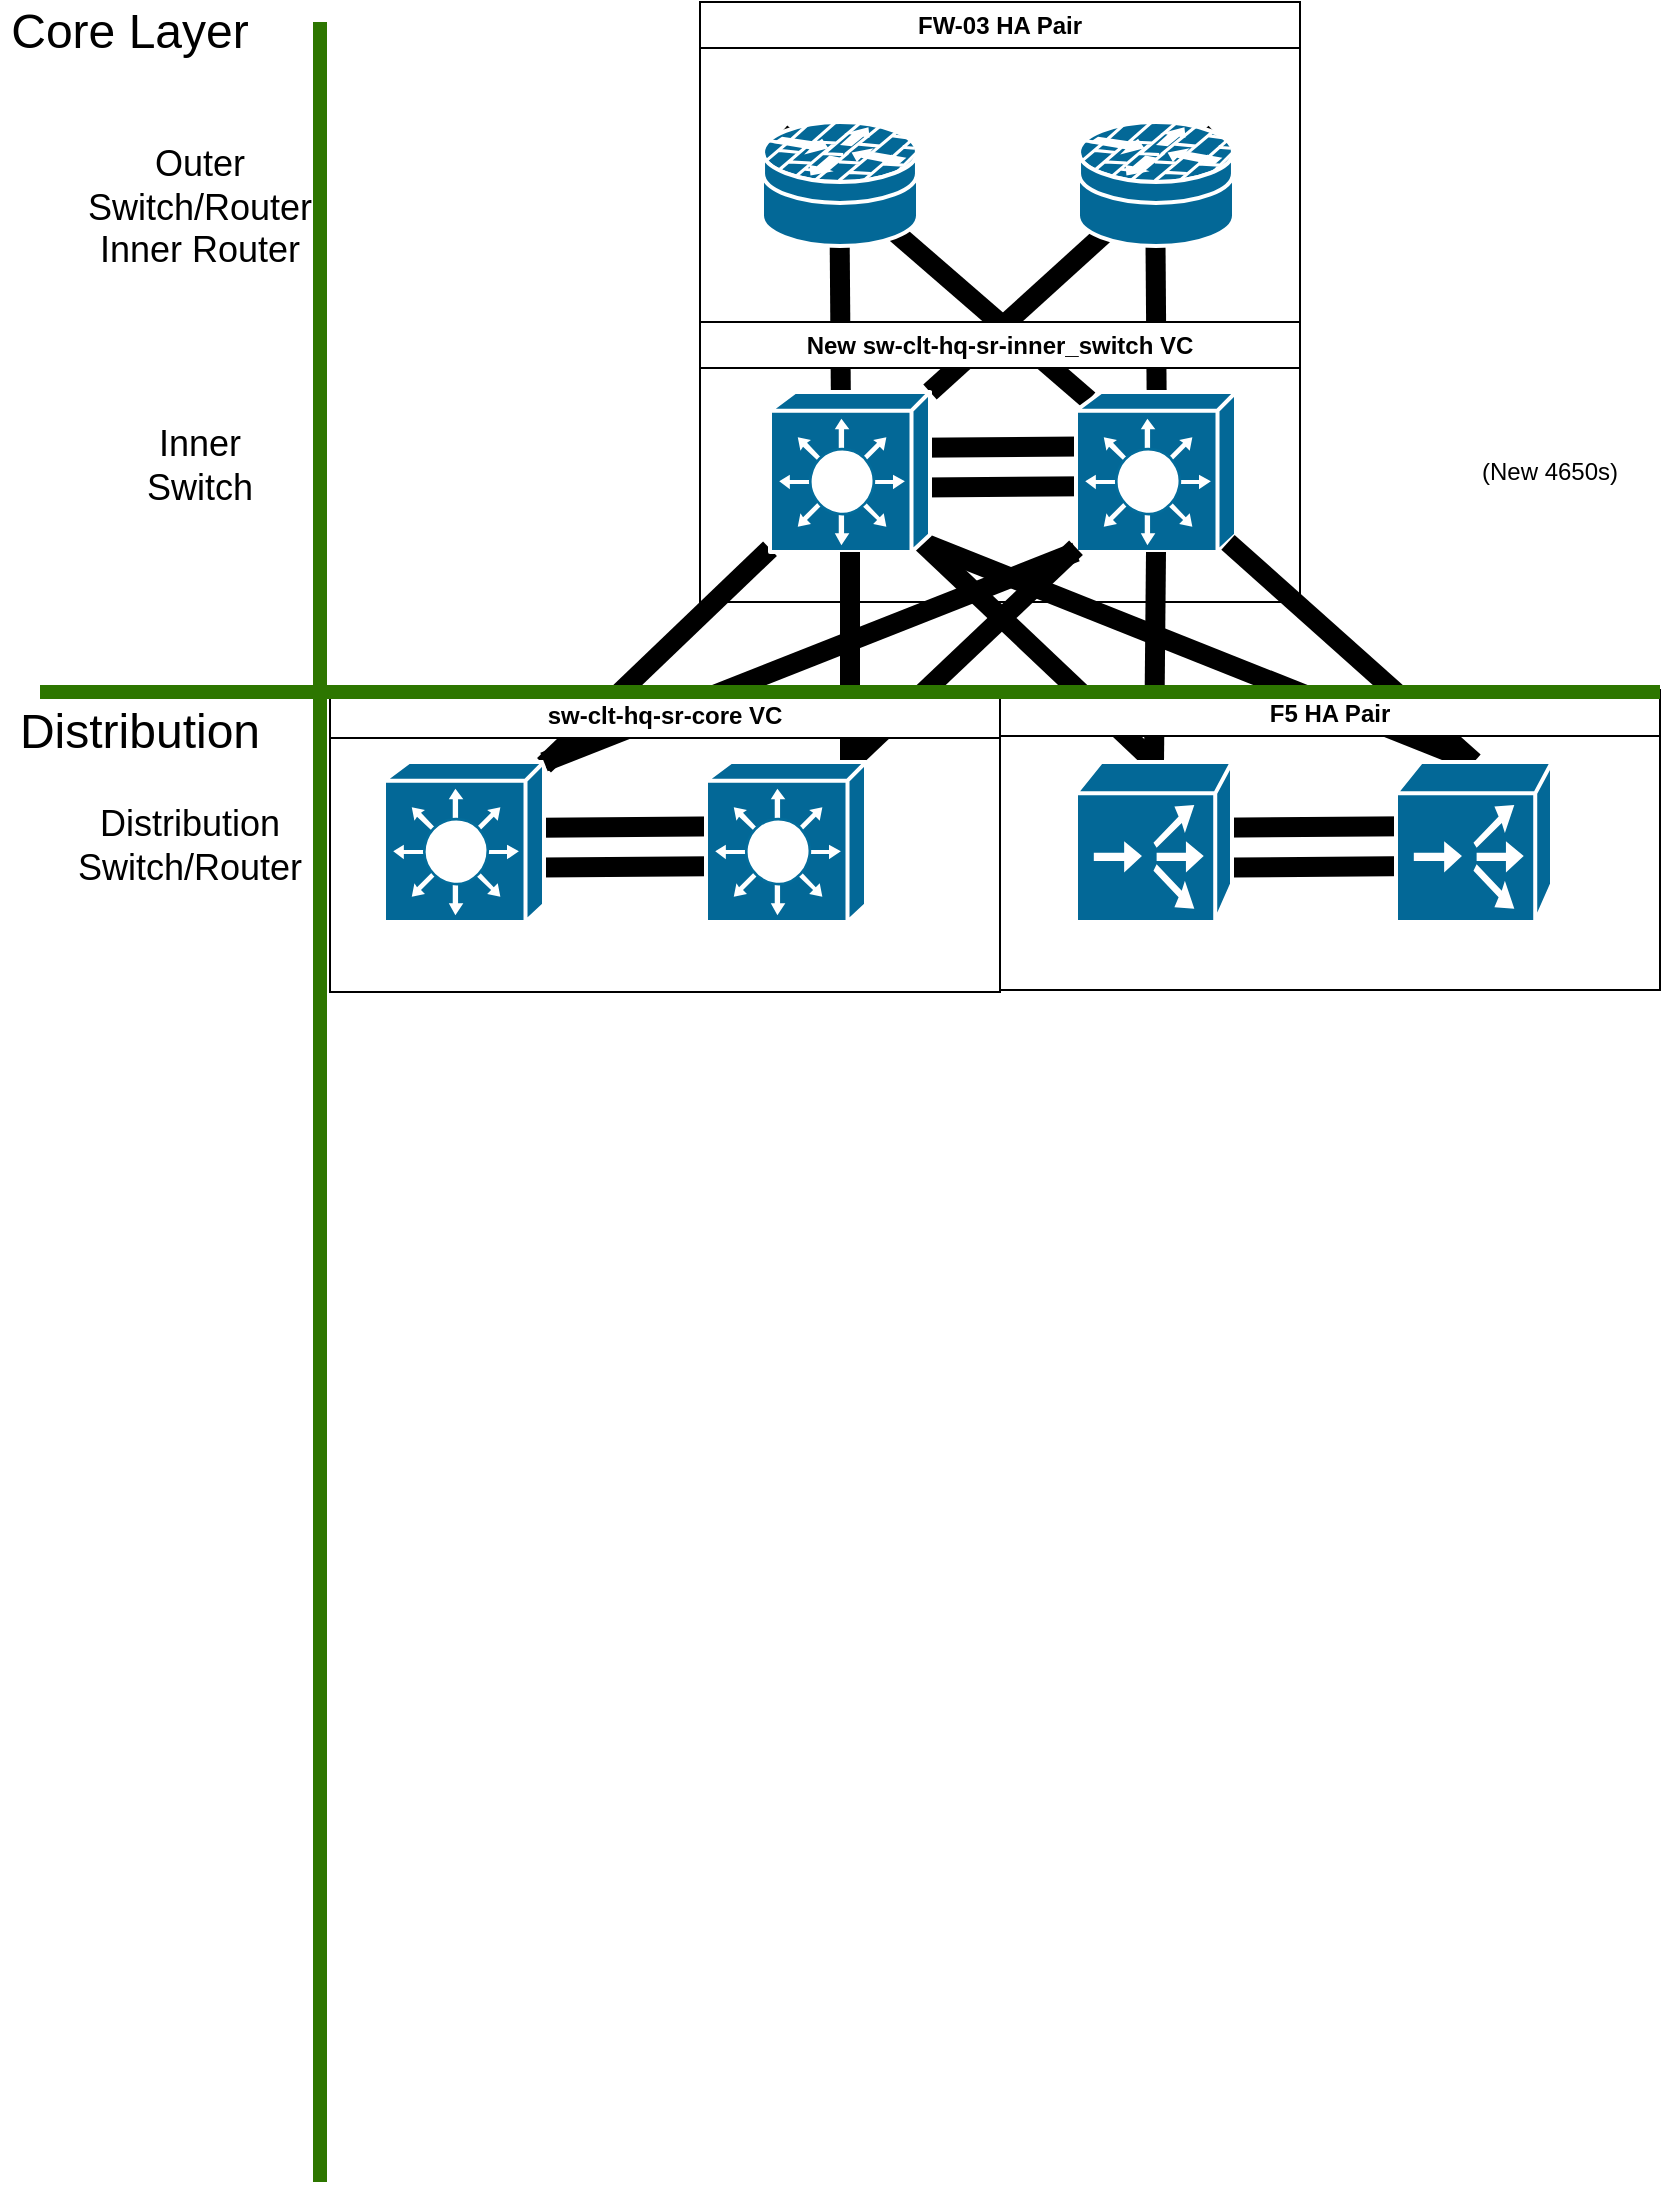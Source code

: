 <mxfile version="28.0.5" pages="2">
  <diagram name="IS_Solution" id="QQDNLn78gGAncxl4rF0j">
    <mxGraphModel dx="1412" dy="737" grid="1" gridSize="10" guides="1" tooltips="1" connect="1" arrows="1" fold="1" page="1" pageScale="1" pageWidth="850" pageHeight="1100" math="0" shadow="0">
      <root>
        <mxCell id="0" />
        <mxCell id="1" parent="0" />
        <mxCell id="4ue2BC80ouedhr11Rr5F-49" value="" style="endArrow=none;html=1;rounded=0;entryX=0.5;entryY=0;entryDx=0;entryDy=0;entryPerimeter=0;strokeWidth=10;exitX=0.95;exitY=0.94;exitDx=0;exitDy=0;exitPerimeter=0;" edge="1" parent="1" source="4ue2BC80ouedhr11Rr5F-7" target="4ue2BC80ouedhr11Rr5F-44">
          <mxGeometry width="50" height="50" relative="1" as="geometry">
            <mxPoint x="450" y="230" as="sourcePoint" />
            <mxPoint x="590" y="406" as="targetPoint" />
          </mxGeometry>
        </mxCell>
        <mxCell id="4ue2BC80ouedhr11Rr5F-48" value="" style="endArrow=none;html=1;rounded=0;exitX=0.95;exitY=0.94;exitDx=0;exitDy=0;exitPerimeter=0;entryX=0.5;entryY=0;entryDx=0;entryDy=0;entryPerimeter=0;strokeWidth=10;" edge="1" parent="1" source="4ue2BC80ouedhr11Rr5F-7" target="4ue2BC80ouedhr11Rr5F-42">
          <mxGeometry width="50" height="50" relative="1" as="geometry">
            <mxPoint x="440" y="264" as="sourcePoint" />
            <mxPoint x="594" y="397" as="targetPoint" />
          </mxGeometry>
        </mxCell>
        <mxCell id="4ue2BC80ouedhr11Rr5F-36" value="" style="group;rotation=90;" vertex="1" connectable="0" parent="1">
          <mxGeometry x="300" y="350" width="21" height="144" as="geometry" />
        </mxCell>
        <mxCell id="4ue2BC80ouedhr11Rr5F-37" value="" style="endArrow=none;html=1;rounded=0;exitX=0.12;exitY=0.09;exitDx=0;exitDy=0;exitPerimeter=0;entryX=0.08;entryY=0.05;entryDx=0;entryDy=0;entryPerimeter=0;strokeWidth=10;" edge="1" parent="4ue2BC80ouedhr11Rr5F-36">
          <mxGeometry width="50" height="50" relative="1" as="geometry">
            <mxPoint x="72" y="82" as="sourcePoint" />
            <mxPoint x="-61" y="83" as="targetPoint" />
          </mxGeometry>
        </mxCell>
        <mxCell id="4ue2BC80ouedhr11Rr5F-38" value="" style="endArrow=none;html=1;rounded=0;exitX=0.12;exitY=0.09;exitDx=0;exitDy=0;exitPerimeter=0;entryX=0.08;entryY=0.05;entryDx=0;entryDy=0;entryPerimeter=0;strokeWidth=10;" edge="1" parent="4ue2BC80ouedhr11Rr5F-36">
          <mxGeometry width="50" height="50" relative="1" as="geometry">
            <mxPoint x="83" y="62" as="sourcePoint" />
            <mxPoint x="-50" y="63" as="targetPoint" />
          </mxGeometry>
        </mxCell>
        <mxCell id="4ue2BC80ouedhr11Rr5F-27" value="" style="endArrow=none;html=1;rounded=0;strokeWidth=10;" edge="1" parent="1" source="4ue2BC80ouedhr11Rr5F-7" target="4ue2BC80ouedhr11Rr5F-33">
          <mxGeometry width="50" height="50" relative="1" as="geometry">
            <mxPoint x="419.5" y="250" as="sourcePoint" />
            <mxPoint x="230" y="380" as="targetPoint" />
          </mxGeometry>
        </mxCell>
        <mxCell id="4ue2BC80ouedhr11Rr5F-25" value="" style="group;rotation=90;" vertex="1" connectable="0" parent="1">
          <mxGeometry x="490" y="160" width="21" height="144" as="geometry" />
        </mxCell>
        <mxCell id="4ue2BC80ouedhr11Rr5F-23" value="" style="endArrow=none;html=1;rounded=0;exitX=0.12;exitY=0.09;exitDx=0;exitDy=0;exitPerimeter=0;entryX=0.08;entryY=0.05;entryDx=0;entryDy=0;entryPerimeter=0;strokeWidth=10;" edge="1" parent="4ue2BC80ouedhr11Rr5F-25">
          <mxGeometry width="50" height="50" relative="1" as="geometry">
            <mxPoint x="72" y="82" as="sourcePoint" />
            <mxPoint x="-61" y="83" as="targetPoint" />
          </mxGeometry>
        </mxCell>
        <mxCell id="4ue2BC80ouedhr11Rr5F-24" value="" style="endArrow=none;html=1;rounded=0;exitX=0.12;exitY=0.09;exitDx=0;exitDy=0;exitPerimeter=0;entryX=0.08;entryY=0.05;entryDx=0;entryDy=0;entryPerimeter=0;strokeWidth=10;" edge="1" parent="4ue2BC80ouedhr11Rr5F-25">
          <mxGeometry width="50" height="50" relative="1" as="geometry">
            <mxPoint x="83" y="62" as="sourcePoint" />
            <mxPoint x="-50" y="63" as="targetPoint" />
          </mxGeometry>
        </mxCell>
        <mxCell id="4ue2BC80ouedhr11Rr5F-19" value="" style="endArrow=none;html=1;rounded=0;exitX=0.12;exitY=0.09;exitDx=0;exitDy=0;exitPerimeter=0;entryX=0.08;entryY=0.05;entryDx=0;entryDy=0;entryPerimeter=0;strokeWidth=10;" edge="1" parent="1" source="4ue2BC80ouedhr11Rr5F-1" target="4ue2BC80ouedhr11Rr5F-16">
          <mxGeometry width="50" height="50" relative="1" as="geometry">
            <mxPoint x="673" y="140" as="sourcePoint" />
            <mxPoint x="530" y="269" as="targetPoint" />
          </mxGeometry>
        </mxCell>
        <mxCell id="4ue2BC80ouedhr11Rr5F-12" value="" style="endArrow=none;html=1;rounded=0;exitX=0.88;exitY=0.09;exitDx=0;exitDy=0;exitPerimeter=0;entryX=1;entryY=0;entryDx=0;entryDy=0;entryPerimeter=0;strokeWidth=10;" edge="1" parent="1" source="4ue2BC80ouedhr11Rr5F-11" target="4ue2BC80ouedhr11Rr5F-7">
          <mxGeometry width="50" height="50" relative="1" as="geometry">
            <mxPoint x="600" y="180" as="sourcePoint" />
            <mxPoint x="704" y="309" as="targetPoint" />
          </mxGeometry>
        </mxCell>
        <mxCell id="4ue2BC80ouedhr11Rr5F-2" value="" style="endArrow=none;html=1;rounded=0;strokeWidth=7;fillColor=#60a917;strokeColor=#2D7600;" edge="1" parent="1">
          <mxGeometry width="50" height="50" relative="1" as="geometry">
            <mxPoint x="160" y="1090" as="sourcePoint" />
            <mxPoint x="160" y="10" as="targetPoint" />
          </mxGeometry>
        </mxCell>
        <mxCell id="4ue2BC80ouedhr11Rr5F-5" value="&lt;font style=&quot;font-size: 24px;&quot;&gt;Core Layer&lt;/font&gt;" style="text;html=1;align=center;verticalAlign=middle;whiteSpace=wrap;rounded=0;" vertex="1" parent="1">
          <mxGeometry width="130" height="30" as="geometry" />
        </mxCell>
        <mxCell id="4ue2BC80ouedhr11Rr5F-6" value="&lt;font style=&quot;font-size: 24px;&quot;&gt;Distribution&lt;/font&gt;" style="text;html=1;align=center;verticalAlign=middle;whiteSpace=wrap;rounded=0;" vertex="1" parent="1">
          <mxGeometry y="350" width="140" height="30" as="geometry" />
        </mxCell>
        <mxCell id="4ue2BC80ouedhr11Rr5F-8" value="Inner Switch" style="text;html=1;align=center;verticalAlign=middle;whiteSpace=wrap;rounded=0;fontSize=18;" vertex="1" parent="1">
          <mxGeometry x="55" y="195.5" width="90" height="73" as="geometry" />
        </mxCell>
        <mxCell id="4ue2BC80ouedhr11Rr5F-13" value="FW-03 HA Pair" style="swimlane;whiteSpace=wrap;html=1;" vertex="1" parent="1">
          <mxGeometry x="350" width="300" height="160" as="geometry" />
        </mxCell>
        <mxCell id="4ue2BC80ouedhr11Rr5F-17" value="" style="endArrow=none;html=1;rounded=0;exitX=0.12;exitY=0.09;exitDx=0;exitDy=0;exitPerimeter=0;entryX=0.08;entryY=0.05;entryDx=0;entryDy=0;entryPerimeter=0;strokeWidth=10;" edge="1" parent="4ue2BC80ouedhr11Rr5F-13">
          <mxGeometry width="50" height="50" relative="1" as="geometry">
            <mxPoint x="69.5" y="74" as="sourcePoint" />
            <mxPoint x="70.5" y="207" as="targetPoint" />
          </mxGeometry>
        </mxCell>
        <mxCell id="4ue2BC80ouedhr11Rr5F-22" value="" style="endArrow=none;html=1;rounded=0;exitX=0.12;exitY=0.09;exitDx=0;exitDy=0;exitPerimeter=0;entryX=0.08;entryY=0.05;entryDx=0;entryDy=0;entryPerimeter=0;strokeWidth=10;" edge="1" parent="4ue2BC80ouedhr11Rr5F-13">
          <mxGeometry width="50" height="50" relative="1" as="geometry">
            <mxPoint x="227.5" y="87" as="sourcePoint" />
            <mxPoint x="228.5" y="220" as="targetPoint" />
          </mxGeometry>
        </mxCell>
        <mxCell id="4ue2BC80ouedhr11Rr5F-14" value="Outer&lt;div&gt;Switch/Router&lt;/div&gt;&lt;div&gt;Inner Router&lt;/div&gt;" style="text;html=1;align=center;verticalAlign=middle;whiteSpace=wrap;rounded=0;fontSize=18;" vertex="1" parent="1">
          <mxGeometry x="30" y="66" width="140" height="74" as="geometry" />
        </mxCell>
        <mxCell id="4ue2BC80ouedhr11Rr5F-15" value="(New 4650s)" style="text;html=1;align=center;verticalAlign=middle;whiteSpace=wrap;rounded=0;" vertex="1" parent="1">
          <mxGeometry x="730" y="220" width="90" height="30" as="geometry" />
        </mxCell>
        <mxCell id="4ue2BC80ouedhr11Rr5F-11" value="" style="shape=mxgraph.cisco.security.router_firewall;sketch=0;html=1;pointerEvents=1;dashed=0;fillColor=#036897;strokeColor=#ffffff;strokeWidth=2;verticalLabelPosition=bottom;verticalAlign=top;align=center;outlineConnect=0;" vertex="1" parent="1">
          <mxGeometry x="539" y="60" width="78" height="62" as="geometry" />
        </mxCell>
        <mxCell id="4ue2BC80ouedhr11Rr5F-26" value="New sw-clt-hq-sr-inner_switch VC" style="swimlane;whiteSpace=wrap;html=1;" vertex="1" parent="1">
          <mxGeometry x="350" y="160" width="300" height="140" as="geometry" />
        </mxCell>
        <mxCell id="4ue2BC80ouedhr11Rr5F-16" value="" style="shape=mxgraph.cisco.switches.layer_3_switch;sketch=0;html=1;pointerEvents=1;dashed=0;fillColor=#036897;strokeColor=#ffffff;strokeWidth=2;verticalLabelPosition=bottom;verticalAlign=top;align=center;outlineConnect=0;" vertex="1" parent="4ue2BC80ouedhr11Rr5F-26">
          <mxGeometry x="188" y="35" width="80" height="80" as="geometry" />
        </mxCell>
        <mxCell id="4ue2BC80ouedhr11Rr5F-1" value="" style="shape=mxgraph.cisco.security.router_firewall;sketch=0;html=1;pointerEvents=1;dashed=0;fillColor=#036897;strokeColor=#ffffff;strokeWidth=2;verticalLabelPosition=bottom;verticalAlign=top;align=center;outlineConnect=0;" vertex="1" parent="1">
          <mxGeometry x="381.0" y="60" width="78" height="62" as="geometry" />
        </mxCell>
        <mxCell id="4ue2BC80ouedhr11Rr5F-7" value="" style="shape=mxgraph.cisco.switches.layer_3_switch;sketch=0;html=1;pointerEvents=1;dashed=0;fillColor=#036897;strokeColor=#ffffff;strokeWidth=2;verticalLabelPosition=bottom;verticalAlign=top;align=center;outlineConnect=0;" vertex="1" parent="1">
          <mxGeometry x="385" y="195" width="80" height="80" as="geometry" />
        </mxCell>
        <mxCell id="4ue2BC80ouedhr11Rr5F-33" value="" style="shape=mxgraph.cisco.switches.layer_3_switch;sketch=0;html=1;pointerEvents=1;dashed=0;fillColor=#036897;strokeColor=#ffffff;strokeWidth=2;verticalLabelPosition=bottom;verticalAlign=top;align=center;outlineConnect=0;" vertex="1" parent="1">
          <mxGeometry x="192" y="380" width="80" height="80" as="geometry" />
        </mxCell>
        <mxCell id="4ue2BC80ouedhr11Rr5F-31" value="" style="endArrow=none;html=1;rounded=0;strokeWidth=10;entryX=1;entryY=0;entryDx=0;entryDy=0;entryPerimeter=0;exitX=0;exitY=1;exitDx=0;exitDy=0;exitPerimeter=0;" edge="1" parent="1" source="4ue2BC80ouedhr11Rr5F-16" target="4ue2BC80ouedhr11Rr5F-33">
          <mxGeometry width="50" height="50" relative="1" as="geometry">
            <mxPoint x="568" y="250" as="sourcePoint" />
            <mxPoint x="425" y="379" as="targetPoint" />
          </mxGeometry>
        </mxCell>
        <mxCell id="4ue2BC80ouedhr11Rr5F-29" value="" style="endArrow=none;html=1;rounded=0;strokeWidth=10;entryX=1;entryY=0;entryDx=0;entryDy=0;entryPerimeter=0;" edge="1" parent="1" source="4ue2BC80ouedhr11Rr5F-16">
          <mxGeometry width="50" height="50" relative="1" as="geometry">
            <mxPoint x="577.5" y="240" as="sourcePoint" />
            <mxPoint x="425" y="380" as="targetPoint" />
          </mxGeometry>
        </mxCell>
        <mxCell id="4ue2BC80ouedhr11Rr5F-28" value="" style="endArrow=none;html=1;rounded=0;strokeWidth=10;entryX=1;entryY=0;entryDx=0;entryDy=0;entryPerimeter=0;" edge="1" parent="1" source="4ue2BC80ouedhr11Rr5F-7">
          <mxGeometry width="50" height="50" relative="1" as="geometry">
            <mxPoint x="420" y="240" as="sourcePoint" />
            <mxPoint x="425" y="380" as="targetPoint" />
          </mxGeometry>
        </mxCell>
        <mxCell id="4ue2BC80ouedhr11Rr5F-34" value="sw-clt-hq-sr-core VC" style="swimlane;whiteSpace=wrap;html=1;" vertex="1" parent="1">
          <mxGeometry x="165" y="345" width="335" height="150" as="geometry" />
        </mxCell>
        <mxCell id="4ue2BC80ouedhr11Rr5F-35" value="" style="shape=mxgraph.cisco.switches.layer_3_switch;sketch=0;html=1;pointerEvents=1;dashed=0;fillColor=#036897;strokeColor=#ffffff;strokeWidth=2;verticalLabelPosition=bottom;verticalAlign=top;align=center;outlineConnect=0;" vertex="1" parent="4ue2BC80ouedhr11Rr5F-34">
          <mxGeometry x="188" y="35" width="80" height="80" as="geometry" />
        </mxCell>
        <mxCell id="4ue2BC80ouedhr11Rr5F-41" value="Distribution&lt;div&gt;Switch/Router&lt;/div&gt;" style="text;html=1;align=center;verticalAlign=middle;whiteSpace=wrap;rounded=0;fontSize=18;" vertex="1" parent="1">
          <mxGeometry x="25" y="397" width="140" height="50" as="geometry" />
        </mxCell>
        <mxCell id="4ue2BC80ouedhr11Rr5F-50" value="" style="endArrow=none;html=1;rounded=0;exitX=0.5;exitY=1;exitDx=0;exitDy=0;exitPerimeter=0;entryX=0.5;entryY=0;entryDx=0;entryDy=0;entryPerimeter=0;strokeWidth=10;" edge="1" parent="1" source="4ue2BC80ouedhr11Rr5F-16" target="4ue2BC80ouedhr11Rr5F-42">
          <mxGeometry width="50" height="50" relative="1" as="geometry">
            <mxPoint x="666" y="264" as="sourcePoint" />
            <mxPoint x="820" y="397" as="targetPoint" />
          </mxGeometry>
        </mxCell>
        <mxCell id="4ue2BC80ouedhr11Rr5F-51" value="" style="endArrow=none;html=1;rounded=0;exitX=0.95;exitY=0.94;exitDx=0;exitDy=0;exitPerimeter=0;entryX=0.5;entryY=0;entryDx=0;entryDy=0;entryPerimeter=0;strokeWidth=10;" edge="1" parent="1" source="4ue2BC80ouedhr11Rr5F-16" target="4ue2BC80ouedhr11Rr5F-44">
          <mxGeometry width="50" height="50" relative="1" as="geometry">
            <mxPoint x="800" y="280" as="sourcePoint" />
            <mxPoint x="800" y="395" as="targetPoint" />
          </mxGeometry>
        </mxCell>
        <mxCell id="4ue2BC80ouedhr11Rr5F-52" value="F5 HA Pair" style="swimlane;whiteSpace=wrap;html=1;" vertex="1" parent="1">
          <mxGeometry x="500" y="344" width="330" height="150" as="geometry" />
        </mxCell>
        <mxCell id="4ue2BC80ouedhr11Rr5F-3" value="" style="endArrow=none;html=1;rounded=0;strokeWidth=7;fillColor=#60a917;strokeColor=#2D7600;" edge="1" parent="4ue2BC80ouedhr11Rr5F-52">
          <mxGeometry width="50" height="50" relative="1" as="geometry">
            <mxPoint x="330" y="1" as="sourcePoint" />
            <mxPoint x="-480" y="1" as="targetPoint" />
          </mxGeometry>
        </mxCell>
        <mxCell id="4ue2BC80ouedhr11Rr5F-45" value="" style="group;rotation=90;" vertex="1" connectable="0" parent="4ue2BC80ouedhr11Rr5F-52">
          <mxGeometry x="139" y="6" width="21" height="144" as="geometry" />
        </mxCell>
        <mxCell id="4ue2BC80ouedhr11Rr5F-46" value="" style="endArrow=none;html=1;rounded=0;exitX=0.12;exitY=0.09;exitDx=0;exitDy=0;exitPerimeter=0;entryX=0.08;entryY=0.05;entryDx=0;entryDy=0;entryPerimeter=0;strokeWidth=10;" edge="1" parent="4ue2BC80ouedhr11Rr5F-45">
          <mxGeometry width="50" height="50" relative="1" as="geometry">
            <mxPoint x="72" y="82" as="sourcePoint" />
            <mxPoint x="-61" y="83" as="targetPoint" />
          </mxGeometry>
        </mxCell>
        <mxCell id="4ue2BC80ouedhr11Rr5F-47" value="" style="endArrow=none;html=1;rounded=0;exitX=0.12;exitY=0.09;exitDx=0;exitDy=0;exitPerimeter=0;entryX=0.08;entryY=0.05;entryDx=0;entryDy=0;entryPerimeter=0;strokeWidth=10;" edge="1" parent="4ue2BC80ouedhr11Rr5F-45">
          <mxGeometry width="50" height="50" relative="1" as="geometry">
            <mxPoint x="83" y="62" as="sourcePoint" />
            <mxPoint x="-50" y="63" as="targetPoint" />
          </mxGeometry>
        </mxCell>
        <mxCell id="4ue2BC80ouedhr11Rr5F-42" value="" style="shape=mxgraph.cisco.directors.localdirector;sketch=0;html=1;pointerEvents=1;dashed=0;fillColor=#036897;strokeColor=#ffffff;strokeWidth=2;verticalLabelPosition=bottom;verticalAlign=top;align=center;outlineConnect=0;" vertex="1" parent="4ue2BC80ouedhr11Rr5F-52">
          <mxGeometry x="38" y="36" width="78" height="80" as="geometry" />
        </mxCell>
        <mxCell id="4ue2BC80ouedhr11Rr5F-44" value="" style="shape=mxgraph.cisco.directors.localdirector;sketch=0;html=1;pointerEvents=1;dashed=0;fillColor=#036897;strokeColor=#ffffff;strokeWidth=2;verticalLabelPosition=bottom;verticalAlign=top;align=center;outlineConnect=0;" vertex="1" parent="4ue2BC80ouedhr11Rr5F-52">
          <mxGeometry x="198" y="36" width="78" height="80" as="geometry" />
        </mxCell>
      </root>
    </mxGraphModel>
  </diagram>
  <diagram name="Replace_Solution" id="eIDicgro9_IDHQMC9rq8">
    <mxGraphModel dx="1412" dy="737" grid="1" gridSize="10" guides="1" tooltips="1" connect="1" arrows="1" fold="1" page="1" pageScale="1" pageWidth="850" pageHeight="1100" math="0" shadow="0">
      <root>
        <mxCell id="L_OJbFoP-06sH7rR3lMy-0" />
        <mxCell id="L_OJbFoP-06sH7rR3lMy-1" parent="L_OJbFoP-06sH7rR3lMy-0" />
        <mxCell id="L_OJbFoP-06sH7rR3lMy-2" value="" style="endArrow=none;html=1;rounded=0;entryX=0.5;entryY=0;entryDx=0;entryDy=0;entryPerimeter=0;strokeWidth=10;exitX=0.95;exitY=0.94;exitDx=0;exitDy=0;exitPerimeter=0;" edge="1" parent="L_OJbFoP-06sH7rR3lMy-1" source="L_OJbFoP-06sH7rR3lMy-26" target="L_OJbFoP-06sH7rR3lMy-42">
          <mxGeometry width="50" height="50" relative="1" as="geometry">
            <mxPoint x="450" y="230" as="sourcePoint" />
            <mxPoint x="590" y="406" as="targetPoint" />
          </mxGeometry>
        </mxCell>
        <mxCell id="L_OJbFoP-06sH7rR3lMy-3" value="" style="endArrow=none;html=1;rounded=0;exitX=0.95;exitY=0.94;exitDx=0;exitDy=0;exitPerimeter=0;entryX=0.5;entryY=0;entryDx=0;entryDy=0;entryPerimeter=0;strokeWidth=10;" edge="1" parent="L_OJbFoP-06sH7rR3lMy-1" source="L_OJbFoP-06sH7rR3lMy-26" target="L_OJbFoP-06sH7rR3lMy-41">
          <mxGeometry width="50" height="50" relative="1" as="geometry">
            <mxPoint x="440" y="264" as="sourcePoint" />
            <mxPoint x="594" y="397" as="targetPoint" />
          </mxGeometry>
        </mxCell>
        <mxCell id="L_OJbFoP-06sH7rR3lMy-4" value="" style="group;rotation=90;" vertex="1" connectable="0" parent="L_OJbFoP-06sH7rR3lMy-1">
          <mxGeometry x="300" y="350" width="21" height="144" as="geometry" />
        </mxCell>
        <mxCell id="L_OJbFoP-06sH7rR3lMy-5" value="" style="endArrow=none;html=1;rounded=0;exitX=0.12;exitY=0.09;exitDx=0;exitDy=0;exitPerimeter=0;entryX=0.08;entryY=0.05;entryDx=0;entryDy=0;entryPerimeter=0;strokeWidth=10;" edge="1" parent="L_OJbFoP-06sH7rR3lMy-4">
          <mxGeometry width="50" height="50" relative="1" as="geometry">
            <mxPoint x="72" y="82" as="sourcePoint" />
            <mxPoint x="-61" y="83" as="targetPoint" />
          </mxGeometry>
        </mxCell>
        <mxCell id="L_OJbFoP-06sH7rR3lMy-6" value="" style="endArrow=none;html=1;rounded=0;exitX=0.12;exitY=0.09;exitDx=0;exitDy=0;exitPerimeter=0;entryX=0.08;entryY=0.05;entryDx=0;entryDy=0;entryPerimeter=0;strokeWidth=10;" edge="1" parent="L_OJbFoP-06sH7rR3lMy-4">
          <mxGeometry width="50" height="50" relative="1" as="geometry">
            <mxPoint x="83" y="62" as="sourcePoint" />
            <mxPoint x="-50" y="63" as="targetPoint" />
          </mxGeometry>
        </mxCell>
        <mxCell id="L_OJbFoP-06sH7rR3lMy-7" value="" style="endArrow=none;html=1;rounded=0;strokeWidth=10;" edge="1" parent="L_OJbFoP-06sH7rR3lMy-1" source="L_OJbFoP-06sH7rR3lMy-26" target="L_OJbFoP-06sH7rR3lMy-27">
          <mxGeometry width="50" height="50" relative="1" as="geometry">
            <mxPoint x="419.5" y="250" as="sourcePoint" />
            <mxPoint x="230" y="380" as="targetPoint" />
          </mxGeometry>
        </mxCell>
        <mxCell id="L_OJbFoP-06sH7rR3lMy-8" value="" style="group;rotation=90;" vertex="1" connectable="0" parent="L_OJbFoP-06sH7rR3lMy-1">
          <mxGeometry x="490" y="160" width="21" height="144" as="geometry" />
        </mxCell>
        <mxCell id="L_OJbFoP-06sH7rR3lMy-9" value="" style="endArrow=none;html=1;rounded=0;exitX=0.12;exitY=0.09;exitDx=0;exitDy=0;exitPerimeter=0;entryX=0.08;entryY=0.05;entryDx=0;entryDy=0;entryPerimeter=0;strokeWidth=10;" edge="1" parent="L_OJbFoP-06sH7rR3lMy-8">
          <mxGeometry width="50" height="50" relative="1" as="geometry">
            <mxPoint x="72" y="82" as="sourcePoint" />
            <mxPoint x="-61" y="83" as="targetPoint" />
          </mxGeometry>
        </mxCell>
        <mxCell id="L_OJbFoP-06sH7rR3lMy-10" value="" style="endArrow=none;html=1;rounded=0;exitX=0.12;exitY=0.09;exitDx=0;exitDy=0;exitPerimeter=0;entryX=0.08;entryY=0.05;entryDx=0;entryDy=0;entryPerimeter=0;strokeWidth=10;" edge="1" parent="L_OJbFoP-06sH7rR3lMy-8">
          <mxGeometry width="50" height="50" relative="1" as="geometry">
            <mxPoint x="83" y="62" as="sourcePoint" />
            <mxPoint x="-50" y="63" as="targetPoint" />
          </mxGeometry>
        </mxCell>
        <mxCell id="L_OJbFoP-06sH7rR3lMy-11" value="" style="endArrow=none;html=1;rounded=0;exitX=0.12;exitY=0.09;exitDx=0;exitDy=0;exitPerimeter=0;entryX=0.08;entryY=0.05;entryDx=0;entryDy=0;entryPerimeter=0;strokeWidth=10;" edge="1" parent="L_OJbFoP-06sH7rR3lMy-1" source="L_OJbFoP-06sH7rR3lMy-25" target="L_OJbFoP-06sH7rR3lMy-24">
          <mxGeometry width="50" height="50" relative="1" as="geometry">
            <mxPoint x="673" y="140" as="sourcePoint" />
            <mxPoint x="530" y="269" as="targetPoint" />
          </mxGeometry>
        </mxCell>
        <mxCell id="L_OJbFoP-06sH7rR3lMy-12" value="" style="endArrow=none;html=1;rounded=0;exitX=0.88;exitY=0.09;exitDx=0;exitDy=0;exitPerimeter=0;entryX=1;entryY=0;entryDx=0;entryDy=0;entryPerimeter=0;strokeWidth=10;" edge="1" parent="L_OJbFoP-06sH7rR3lMy-1" source="L_OJbFoP-06sH7rR3lMy-22" target="L_OJbFoP-06sH7rR3lMy-26">
          <mxGeometry width="50" height="50" relative="1" as="geometry">
            <mxPoint x="600" y="180" as="sourcePoint" />
            <mxPoint x="704" y="309" as="targetPoint" />
          </mxGeometry>
        </mxCell>
        <mxCell id="L_OJbFoP-06sH7rR3lMy-13" value="" style="endArrow=none;html=1;rounded=0;strokeWidth=7;fillColor=#60a917;strokeColor=#2D7600;" edge="1" parent="L_OJbFoP-06sH7rR3lMy-1">
          <mxGeometry width="50" height="50" relative="1" as="geometry">
            <mxPoint x="160" y="1090" as="sourcePoint" />
            <mxPoint x="160" y="10" as="targetPoint" />
          </mxGeometry>
        </mxCell>
        <mxCell id="L_OJbFoP-06sH7rR3lMy-14" value="&lt;font style=&quot;font-size: 24px;&quot;&gt;Core Layer&lt;/font&gt;" style="text;html=1;align=center;verticalAlign=middle;whiteSpace=wrap;rounded=0;" vertex="1" parent="L_OJbFoP-06sH7rR3lMy-1">
          <mxGeometry width="130" height="30" as="geometry" />
        </mxCell>
        <mxCell id="L_OJbFoP-06sH7rR3lMy-15" value="&lt;font style=&quot;font-size: 24px;&quot;&gt;Distribution&lt;/font&gt;" style="text;html=1;align=center;verticalAlign=middle;whiteSpace=wrap;rounded=0;" vertex="1" parent="L_OJbFoP-06sH7rR3lMy-1">
          <mxGeometry y="350" width="140" height="30" as="geometry" />
        </mxCell>
        <mxCell id="L_OJbFoP-06sH7rR3lMy-16" value="Inner Switch" style="text;html=1;align=center;verticalAlign=middle;whiteSpace=wrap;rounded=0;fontSize=18;" vertex="1" parent="L_OJbFoP-06sH7rR3lMy-1">
          <mxGeometry x="55" y="195.5" width="90" height="73" as="geometry" />
        </mxCell>
        <mxCell id="L_OJbFoP-06sH7rR3lMy-17" value="FW-03 HA Pair" style="swimlane;whiteSpace=wrap;html=1;" vertex="1" parent="L_OJbFoP-06sH7rR3lMy-1">
          <mxGeometry x="350" width="300" height="160" as="geometry" />
        </mxCell>
        <mxCell id="L_OJbFoP-06sH7rR3lMy-18" value="" style="endArrow=none;html=1;rounded=0;exitX=0.12;exitY=0.09;exitDx=0;exitDy=0;exitPerimeter=0;entryX=0.08;entryY=0.05;entryDx=0;entryDy=0;entryPerimeter=0;strokeWidth=10;" edge="1" parent="L_OJbFoP-06sH7rR3lMy-17">
          <mxGeometry width="50" height="50" relative="1" as="geometry">
            <mxPoint x="69.5" y="74" as="sourcePoint" />
            <mxPoint x="70.5" y="207" as="targetPoint" />
          </mxGeometry>
        </mxCell>
        <mxCell id="L_OJbFoP-06sH7rR3lMy-19" value="" style="endArrow=none;html=1;rounded=0;exitX=0.12;exitY=0.09;exitDx=0;exitDy=0;exitPerimeter=0;entryX=0.08;entryY=0.05;entryDx=0;entryDy=0;entryPerimeter=0;strokeWidth=10;" edge="1" parent="L_OJbFoP-06sH7rR3lMy-17">
          <mxGeometry width="50" height="50" relative="1" as="geometry">
            <mxPoint x="227.5" y="87" as="sourcePoint" />
            <mxPoint x="228.5" y="220" as="targetPoint" />
          </mxGeometry>
        </mxCell>
        <mxCell id="L_OJbFoP-06sH7rR3lMy-20" value="Outer&lt;div&gt;Switch/Router&lt;/div&gt;&lt;div&gt;Inner Router&lt;/div&gt;" style="text;html=1;align=center;verticalAlign=middle;whiteSpace=wrap;rounded=0;fontSize=18;" vertex="1" parent="L_OJbFoP-06sH7rR3lMy-1">
          <mxGeometry x="30" y="66" width="140" height="74" as="geometry" />
        </mxCell>
        <mxCell id="L_OJbFoP-06sH7rR3lMy-21" value="(New 4650s)" style="text;html=1;align=center;verticalAlign=middle;whiteSpace=wrap;rounded=0;" vertex="1" parent="L_OJbFoP-06sH7rR3lMy-1">
          <mxGeometry x="730" y="220" width="90" height="30" as="geometry" />
        </mxCell>
        <mxCell id="L_OJbFoP-06sH7rR3lMy-22" value="" style="shape=mxgraph.cisco.security.router_firewall;sketch=0;html=1;pointerEvents=1;dashed=0;fillColor=#036897;strokeColor=#ffffff;strokeWidth=2;verticalLabelPosition=bottom;verticalAlign=top;align=center;outlineConnect=0;" vertex="1" parent="L_OJbFoP-06sH7rR3lMy-1">
          <mxGeometry x="539" y="60" width="78" height="62" as="geometry" />
        </mxCell>
        <mxCell id="L_OJbFoP-06sH7rR3lMy-23" value="New sw-clt-hq-sr-inner_switch VC" style="swimlane;whiteSpace=wrap;html=1;" vertex="1" parent="L_OJbFoP-06sH7rR3lMy-1">
          <mxGeometry x="350" y="160" width="300" height="140" as="geometry" />
        </mxCell>
        <mxCell id="L_OJbFoP-06sH7rR3lMy-24" value="" style="shape=mxgraph.cisco.switches.layer_3_switch;sketch=0;html=1;pointerEvents=1;dashed=0;fillColor=#036897;strokeColor=#ffffff;strokeWidth=2;verticalLabelPosition=bottom;verticalAlign=top;align=center;outlineConnect=0;" vertex="1" parent="L_OJbFoP-06sH7rR3lMy-23">
          <mxGeometry x="188" y="35" width="80" height="80" as="geometry" />
        </mxCell>
        <mxCell id="L_OJbFoP-06sH7rR3lMy-25" value="" style="shape=mxgraph.cisco.security.router_firewall;sketch=0;html=1;pointerEvents=1;dashed=0;fillColor=#036897;strokeColor=#ffffff;strokeWidth=2;verticalLabelPosition=bottom;verticalAlign=top;align=center;outlineConnect=0;" vertex="1" parent="L_OJbFoP-06sH7rR3lMy-1">
          <mxGeometry x="381.0" y="60" width="78" height="62" as="geometry" />
        </mxCell>
        <mxCell id="L_OJbFoP-06sH7rR3lMy-26" value="" style="shape=mxgraph.cisco.switches.layer_3_switch;sketch=0;html=1;pointerEvents=1;dashed=0;fillColor=#036897;strokeColor=#ffffff;strokeWidth=2;verticalLabelPosition=bottom;verticalAlign=top;align=center;outlineConnect=0;" vertex="1" parent="L_OJbFoP-06sH7rR3lMy-1">
          <mxGeometry x="385" y="195" width="80" height="80" as="geometry" />
        </mxCell>
        <mxCell id="L_OJbFoP-06sH7rR3lMy-27" value="" style="shape=mxgraph.cisco.switches.layer_3_switch;sketch=0;html=1;pointerEvents=1;dashed=0;fillColor=#036897;strokeColor=#ffffff;strokeWidth=2;verticalLabelPosition=bottom;verticalAlign=top;align=center;outlineConnect=0;" vertex="1" parent="L_OJbFoP-06sH7rR3lMy-1">
          <mxGeometry x="192" y="380" width="80" height="80" as="geometry" />
        </mxCell>
        <mxCell id="L_OJbFoP-06sH7rR3lMy-28" value="" style="endArrow=none;html=1;rounded=0;strokeWidth=10;entryX=1;entryY=0;entryDx=0;entryDy=0;entryPerimeter=0;exitX=0;exitY=1;exitDx=0;exitDy=0;exitPerimeter=0;" edge="1" parent="L_OJbFoP-06sH7rR3lMy-1" source="L_OJbFoP-06sH7rR3lMy-24" target="L_OJbFoP-06sH7rR3lMy-27">
          <mxGeometry width="50" height="50" relative="1" as="geometry">
            <mxPoint x="568" y="250" as="sourcePoint" />
            <mxPoint x="425" y="379" as="targetPoint" />
          </mxGeometry>
        </mxCell>
        <mxCell id="L_OJbFoP-06sH7rR3lMy-29" value="" style="endArrow=none;html=1;rounded=0;strokeWidth=10;entryX=1;entryY=0;entryDx=0;entryDy=0;entryPerimeter=0;" edge="1" parent="L_OJbFoP-06sH7rR3lMy-1" source="L_OJbFoP-06sH7rR3lMy-24">
          <mxGeometry width="50" height="50" relative="1" as="geometry">
            <mxPoint x="577.5" y="240" as="sourcePoint" />
            <mxPoint x="425" y="380" as="targetPoint" />
          </mxGeometry>
        </mxCell>
        <mxCell id="L_OJbFoP-06sH7rR3lMy-30" value="" style="endArrow=none;html=1;rounded=0;strokeWidth=10;entryX=1;entryY=0;entryDx=0;entryDy=0;entryPerimeter=0;" edge="1" parent="L_OJbFoP-06sH7rR3lMy-1" source="L_OJbFoP-06sH7rR3lMy-26">
          <mxGeometry width="50" height="50" relative="1" as="geometry">
            <mxPoint x="420" y="240" as="sourcePoint" />
            <mxPoint x="425" y="380" as="targetPoint" />
          </mxGeometry>
        </mxCell>
        <mxCell id="L_OJbFoP-06sH7rR3lMy-31" value="sw-clt-hq-sr-core VC" style="swimlane;whiteSpace=wrap;html=1;" vertex="1" parent="L_OJbFoP-06sH7rR3lMy-1">
          <mxGeometry x="165" y="345" width="335" height="150" as="geometry" />
        </mxCell>
        <mxCell id="L_OJbFoP-06sH7rR3lMy-32" value="" style="shape=mxgraph.cisco.switches.layer_3_switch;sketch=0;html=1;pointerEvents=1;dashed=0;fillColor=#036897;strokeColor=#ffffff;strokeWidth=2;verticalLabelPosition=bottom;verticalAlign=top;align=center;outlineConnect=0;" vertex="1" parent="L_OJbFoP-06sH7rR3lMy-31">
          <mxGeometry x="188" y="35" width="80" height="80" as="geometry" />
        </mxCell>
        <mxCell id="L_OJbFoP-06sH7rR3lMy-33" value="Distribution&lt;div&gt;Switch/Router&lt;/div&gt;" style="text;html=1;align=center;verticalAlign=middle;whiteSpace=wrap;rounded=0;fontSize=18;" vertex="1" parent="L_OJbFoP-06sH7rR3lMy-1">
          <mxGeometry x="25" y="397" width="140" height="50" as="geometry" />
        </mxCell>
        <mxCell id="L_OJbFoP-06sH7rR3lMy-34" value="" style="endArrow=none;html=1;rounded=0;exitX=0.5;exitY=1;exitDx=0;exitDy=0;exitPerimeter=0;entryX=0.5;entryY=0;entryDx=0;entryDy=0;entryPerimeter=0;strokeWidth=10;" edge="1" parent="L_OJbFoP-06sH7rR3lMy-1" source="L_OJbFoP-06sH7rR3lMy-24" target="L_OJbFoP-06sH7rR3lMy-41">
          <mxGeometry width="50" height="50" relative="1" as="geometry">
            <mxPoint x="666" y="264" as="sourcePoint" />
            <mxPoint x="820" y="397" as="targetPoint" />
          </mxGeometry>
        </mxCell>
        <mxCell id="L_OJbFoP-06sH7rR3lMy-35" value="" style="endArrow=none;html=1;rounded=0;exitX=0.95;exitY=0.94;exitDx=0;exitDy=0;exitPerimeter=0;entryX=0.5;entryY=0;entryDx=0;entryDy=0;entryPerimeter=0;strokeWidth=10;" edge="1" parent="L_OJbFoP-06sH7rR3lMy-1" source="L_OJbFoP-06sH7rR3lMy-24" target="L_OJbFoP-06sH7rR3lMy-42">
          <mxGeometry width="50" height="50" relative="1" as="geometry">
            <mxPoint x="800" y="280" as="sourcePoint" />
            <mxPoint x="800" y="395" as="targetPoint" />
          </mxGeometry>
        </mxCell>
        <mxCell id="L_OJbFoP-06sH7rR3lMy-36" value="F5 HA Pair" style="swimlane;whiteSpace=wrap;html=1;" vertex="1" parent="L_OJbFoP-06sH7rR3lMy-1">
          <mxGeometry x="500" y="344" width="330" height="150" as="geometry" />
        </mxCell>
        <mxCell id="L_OJbFoP-06sH7rR3lMy-37" value="" style="endArrow=none;html=1;rounded=0;strokeWidth=7;fillColor=#60a917;strokeColor=#2D7600;" edge="1" parent="L_OJbFoP-06sH7rR3lMy-36">
          <mxGeometry width="50" height="50" relative="1" as="geometry">
            <mxPoint x="330" y="1" as="sourcePoint" />
            <mxPoint x="-480" y="1" as="targetPoint" />
          </mxGeometry>
        </mxCell>
        <mxCell id="L_OJbFoP-06sH7rR3lMy-38" value="" style="group;rotation=90;" vertex="1" connectable="0" parent="L_OJbFoP-06sH7rR3lMy-36">
          <mxGeometry x="139" y="6" width="21" height="144" as="geometry" />
        </mxCell>
        <mxCell id="L_OJbFoP-06sH7rR3lMy-39" value="" style="endArrow=none;html=1;rounded=0;exitX=0.12;exitY=0.09;exitDx=0;exitDy=0;exitPerimeter=0;entryX=0.08;entryY=0.05;entryDx=0;entryDy=0;entryPerimeter=0;strokeWidth=10;" edge="1" parent="L_OJbFoP-06sH7rR3lMy-38">
          <mxGeometry width="50" height="50" relative="1" as="geometry">
            <mxPoint x="72" y="82" as="sourcePoint" />
            <mxPoint x="-61" y="83" as="targetPoint" />
          </mxGeometry>
        </mxCell>
        <mxCell id="L_OJbFoP-06sH7rR3lMy-40" value="" style="endArrow=none;html=1;rounded=0;exitX=0.12;exitY=0.09;exitDx=0;exitDy=0;exitPerimeter=0;entryX=0.08;entryY=0.05;entryDx=0;entryDy=0;entryPerimeter=0;strokeWidth=10;" edge="1" parent="L_OJbFoP-06sH7rR3lMy-38">
          <mxGeometry width="50" height="50" relative="1" as="geometry">
            <mxPoint x="83" y="62" as="sourcePoint" />
            <mxPoint x="-50" y="63" as="targetPoint" />
          </mxGeometry>
        </mxCell>
        <mxCell id="L_OJbFoP-06sH7rR3lMy-41" value="" style="shape=mxgraph.cisco.directors.localdirector;sketch=0;html=1;pointerEvents=1;dashed=0;fillColor=#036897;strokeColor=#ffffff;strokeWidth=2;verticalLabelPosition=bottom;verticalAlign=top;align=center;outlineConnect=0;" vertex="1" parent="L_OJbFoP-06sH7rR3lMy-36">
          <mxGeometry x="38" y="36" width="78" height="80" as="geometry" />
        </mxCell>
        <mxCell id="L_OJbFoP-06sH7rR3lMy-42" value="" style="shape=mxgraph.cisco.directors.localdirector;sketch=0;html=1;pointerEvents=1;dashed=0;fillColor=#036897;strokeColor=#ffffff;strokeWidth=2;verticalLabelPosition=bottom;verticalAlign=top;align=center;outlineConnect=0;" vertex="1" parent="L_OJbFoP-06sH7rR3lMy-36">
          <mxGeometry x="198" y="36" width="78" height="80" as="geometry" />
        </mxCell>
      </root>
    </mxGraphModel>
  </diagram>
</mxfile>
